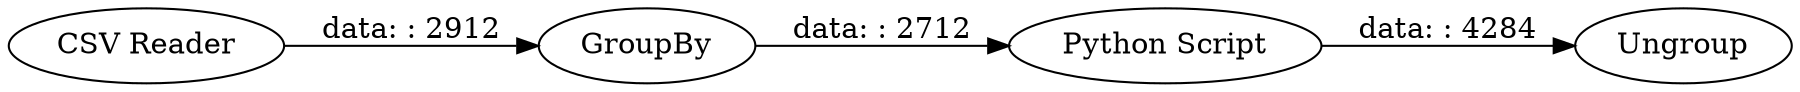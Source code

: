 digraph {
	"-749228694940078870_4" [label="Python Script"]
	"-749228694940078870_5" [label=Ungroup]
	"-749228694940078870_3" [label=GroupBy]
	"-749228694940078870_1" [label="CSV Reader"]
	"-749228694940078870_1" -> "-749228694940078870_3" [label="data: : 2912"]
	"-749228694940078870_3" -> "-749228694940078870_4" [label="data: : 2712"]
	"-749228694940078870_4" -> "-749228694940078870_5" [label="data: : 4284"]
	rankdir=LR
}
